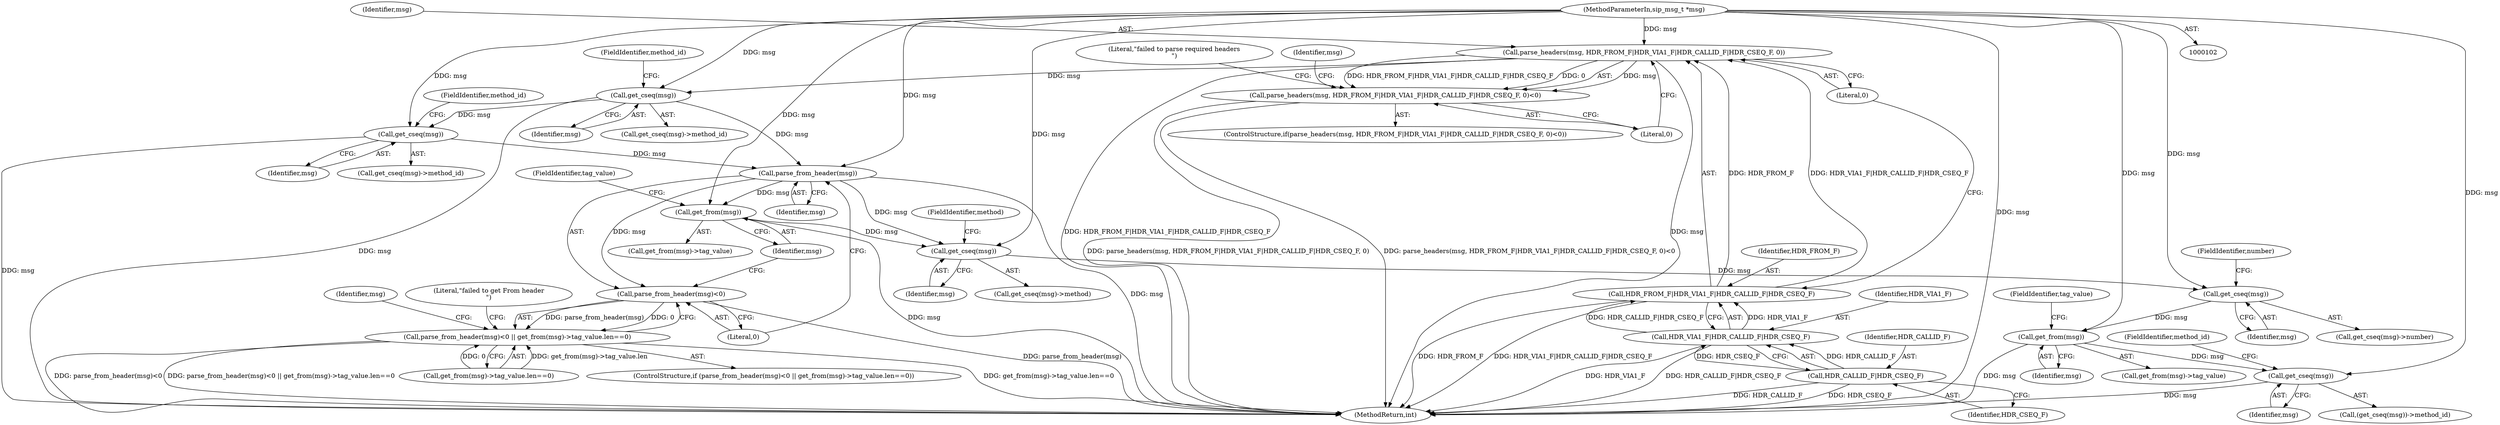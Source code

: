 digraph "0_kamailio_e1d8008a09d9390ebaf698abe8909e10dfec4097@pointer" {
"1000153" [label="(Call,parse_headers(msg, HDR_FROM_F|HDR_VIA1_F|HDR_CALLID_F|HDR_CSEQ_F, 0))"];
"1000103" [label="(MethodParameterIn,sip_msg_t *msg)"];
"1000155" [label="(Call,HDR_FROM_F|HDR_VIA1_F|HDR_CALLID_F|HDR_CSEQ_F)"];
"1000157" [label="(Call,HDR_VIA1_F|HDR_CALLID_F|HDR_CSEQ_F)"];
"1000159" [label="(Call,HDR_CALLID_F|HDR_CSEQ_F)"];
"1000152" [label="(Call,parse_headers(msg, HDR_FROM_F|HDR_VIA1_F|HDR_CALLID_F|HDR_CSEQ_F, 0)<0)"];
"1000194" [label="(Call,get_cseq(msg))"];
"1000200" [label="(Call,get_cseq(msg))"];
"1000225" [label="(Call,parse_from_header(msg))"];
"1000224" [label="(Call,parse_from_header(msg)<0)"];
"1000223" [label="(Call,parse_from_header(msg)<0 || get_from(msg)->tag_value.len==0)"];
"1000231" [label="(Call,get_from(msg))"];
"1000284" [label="(Call,get_cseq(msg))"];
"1000293" [label="(Call,get_cseq(msg))"];
"1000302" [label="(Call,get_from(msg))"];
"1000473" [label="(Call,get_cseq(msg))"];
"1000157" [label="(Call,HDR_VIA1_F|HDR_CALLID_F|HDR_CSEQ_F)"];
"1000201" [label="(Identifier,msg)"];
"1000232" [label="(Identifier,msg)"];
"1000160" [label="(Identifier,HDR_CALLID_F)"];
"1000166" [label="(Literal,\"failed to parse required headers\n\")"];
"1000286" [label="(FieldIdentifier,method)"];
"1000292" [label="(Call,get_cseq(msg)->number)"];
"1000151" [label="(ControlStructure,if(parse_headers(msg, HDR_FROM_F|HDR_VIA1_F|HDR_CALLID_F|HDR_CSEQ_F, 0)<0))"];
"1000224" [label="(Call,parse_from_header(msg)<0)"];
"1000227" [label="(Literal,0)"];
"1000228" [label="(Call,get_from(msg)->tag_value.len==0)"];
"1000226" [label="(Identifier,msg)"];
"1000472" [label="(Call,(get_cseq(msg))->method_id)"];
"1000303" [label="(Identifier,msg)"];
"1000285" [label="(Identifier,msg)"];
"1000304" [label="(FieldIdentifier,tag_value)"];
"1000193" [label="(Call,get_cseq(msg)->method_id)"];
"1000283" [label="(Call,get_cseq(msg)->method)"];
"1000174" [label="(Identifier,msg)"];
"1000161" [label="(Identifier,HDR_CSEQ_F)"];
"1000246" [label="(Identifier,msg)"];
"1000230" [label="(Call,get_from(msg)->tag_value)"];
"1000475" [label="(FieldIdentifier,method_id)"];
"1000199" [label="(Call,get_cseq(msg)->method_id)"];
"1001048" [label="(MethodReturn,int)"];
"1000196" [label="(FieldIdentifier,method_id)"];
"1000225" [label="(Call,parse_from_header(msg))"];
"1000295" [label="(FieldIdentifier,number)"];
"1000200" [label="(Call,get_cseq(msg))"];
"1000195" [label="(Identifier,msg)"];
"1000163" [label="(Literal,0)"];
"1000231" [label="(Call,get_from(msg))"];
"1000103" [label="(MethodParameterIn,sip_msg_t *msg)"];
"1000159" [label="(Call,HDR_CALLID_F|HDR_CSEQ_F)"];
"1000152" [label="(Call,parse_headers(msg, HDR_FROM_F|HDR_VIA1_F|HDR_CALLID_F|HDR_CSEQ_F, 0)<0)"];
"1000156" [label="(Identifier,HDR_FROM_F)"];
"1000473" [label="(Call,get_cseq(msg))"];
"1000302" [label="(Call,get_from(msg))"];
"1000293" [label="(Call,get_cseq(msg))"];
"1000301" [label="(Call,get_from(msg)->tag_value)"];
"1000194" [label="(Call,get_cseq(msg))"];
"1000238" [label="(Literal,\"failed to get From header\n\")"];
"1000158" [label="(Identifier,HDR_VIA1_F)"];
"1000474" [label="(Identifier,msg)"];
"1000222" [label="(ControlStructure,if (parse_from_header(msg)<0 || get_from(msg)->tag_value.len==0))"];
"1000202" [label="(FieldIdentifier,method_id)"];
"1000153" [label="(Call,parse_headers(msg, HDR_FROM_F|HDR_VIA1_F|HDR_CALLID_F|HDR_CSEQ_F, 0))"];
"1000223" [label="(Call,parse_from_header(msg)<0 || get_from(msg)->tag_value.len==0)"];
"1000155" [label="(Call,HDR_FROM_F|HDR_VIA1_F|HDR_CALLID_F|HDR_CSEQ_F)"];
"1000162" [label="(Literal,0)"];
"1000294" [label="(Identifier,msg)"];
"1000154" [label="(Identifier,msg)"];
"1000284" [label="(Call,get_cseq(msg))"];
"1000233" [label="(FieldIdentifier,tag_value)"];
"1000153" -> "1000152"  [label="AST: "];
"1000153" -> "1000162"  [label="CFG: "];
"1000154" -> "1000153"  [label="AST: "];
"1000155" -> "1000153"  [label="AST: "];
"1000162" -> "1000153"  [label="AST: "];
"1000163" -> "1000153"  [label="CFG: "];
"1000153" -> "1001048"  [label="DDG: HDR_FROM_F|HDR_VIA1_F|HDR_CALLID_F|HDR_CSEQ_F"];
"1000153" -> "1001048"  [label="DDG: msg"];
"1000153" -> "1000152"  [label="DDG: msg"];
"1000153" -> "1000152"  [label="DDG: HDR_FROM_F|HDR_VIA1_F|HDR_CALLID_F|HDR_CSEQ_F"];
"1000153" -> "1000152"  [label="DDG: 0"];
"1000103" -> "1000153"  [label="DDG: msg"];
"1000155" -> "1000153"  [label="DDG: HDR_FROM_F"];
"1000155" -> "1000153"  [label="DDG: HDR_VIA1_F|HDR_CALLID_F|HDR_CSEQ_F"];
"1000153" -> "1000194"  [label="DDG: msg"];
"1000103" -> "1000102"  [label="AST: "];
"1000103" -> "1001048"  [label="DDG: msg"];
"1000103" -> "1000194"  [label="DDG: msg"];
"1000103" -> "1000200"  [label="DDG: msg"];
"1000103" -> "1000225"  [label="DDG: msg"];
"1000103" -> "1000231"  [label="DDG: msg"];
"1000103" -> "1000284"  [label="DDG: msg"];
"1000103" -> "1000293"  [label="DDG: msg"];
"1000103" -> "1000302"  [label="DDG: msg"];
"1000103" -> "1000473"  [label="DDG: msg"];
"1000155" -> "1000157"  [label="CFG: "];
"1000156" -> "1000155"  [label="AST: "];
"1000157" -> "1000155"  [label="AST: "];
"1000162" -> "1000155"  [label="CFG: "];
"1000155" -> "1001048"  [label="DDG: HDR_VIA1_F|HDR_CALLID_F|HDR_CSEQ_F"];
"1000155" -> "1001048"  [label="DDG: HDR_FROM_F"];
"1000157" -> "1000155"  [label="DDG: HDR_VIA1_F"];
"1000157" -> "1000155"  [label="DDG: HDR_CALLID_F|HDR_CSEQ_F"];
"1000157" -> "1000159"  [label="CFG: "];
"1000158" -> "1000157"  [label="AST: "];
"1000159" -> "1000157"  [label="AST: "];
"1000157" -> "1001048"  [label="DDG: HDR_CALLID_F|HDR_CSEQ_F"];
"1000157" -> "1001048"  [label="DDG: HDR_VIA1_F"];
"1000159" -> "1000157"  [label="DDG: HDR_CALLID_F"];
"1000159" -> "1000157"  [label="DDG: HDR_CSEQ_F"];
"1000159" -> "1000161"  [label="CFG: "];
"1000160" -> "1000159"  [label="AST: "];
"1000161" -> "1000159"  [label="AST: "];
"1000159" -> "1001048"  [label="DDG: HDR_CALLID_F"];
"1000159" -> "1001048"  [label="DDG: HDR_CSEQ_F"];
"1000152" -> "1000151"  [label="AST: "];
"1000152" -> "1000163"  [label="CFG: "];
"1000163" -> "1000152"  [label="AST: "];
"1000166" -> "1000152"  [label="CFG: "];
"1000174" -> "1000152"  [label="CFG: "];
"1000152" -> "1001048"  [label="DDG: parse_headers(msg, HDR_FROM_F|HDR_VIA1_F|HDR_CALLID_F|HDR_CSEQ_F, 0)<0"];
"1000152" -> "1001048"  [label="DDG: parse_headers(msg, HDR_FROM_F|HDR_VIA1_F|HDR_CALLID_F|HDR_CSEQ_F, 0)"];
"1000194" -> "1000193"  [label="AST: "];
"1000194" -> "1000195"  [label="CFG: "];
"1000195" -> "1000194"  [label="AST: "];
"1000196" -> "1000194"  [label="CFG: "];
"1000194" -> "1001048"  [label="DDG: msg"];
"1000194" -> "1000200"  [label="DDG: msg"];
"1000194" -> "1000225"  [label="DDG: msg"];
"1000200" -> "1000199"  [label="AST: "];
"1000200" -> "1000201"  [label="CFG: "];
"1000201" -> "1000200"  [label="AST: "];
"1000202" -> "1000200"  [label="CFG: "];
"1000200" -> "1001048"  [label="DDG: msg"];
"1000200" -> "1000225"  [label="DDG: msg"];
"1000225" -> "1000224"  [label="AST: "];
"1000225" -> "1000226"  [label="CFG: "];
"1000226" -> "1000225"  [label="AST: "];
"1000227" -> "1000225"  [label="CFG: "];
"1000225" -> "1001048"  [label="DDG: msg"];
"1000225" -> "1000224"  [label="DDG: msg"];
"1000225" -> "1000231"  [label="DDG: msg"];
"1000225" -> "1000284"  [label="DDG: msg"];
"1000224" -> "1000223"  [label="AST: "];
"1000224" -> "1000227"  [label="CFG: "];
"1000227" -> "1000224"  [label="AST: "];
"1000232" -> "1000224"  [label="CFG: "];
"1000223" -> "1000224"  [label="CFG: "];
"1000224" -> "1001048"  [label="DDG: parse_from_header(msg)"];
"1000224" -> "1000223"  [label="DDG: parse_from_header(msg)"];
"1000224" -> "1000223"  [label="DDG: 0"];
"1000223" -> "1000222"  [label="AST: "];
"1000223" -> "1000228"  [label="CFG: "];
"1000228" -> "1000223"  [label="AST: "];
"1000238" -> "1000223"  [label="CFG: "];
"1000246" -> "1000223"  [label="CFG: "];
"1000223" -> "1001048"  [label="DDG: parse_from_header(msg)<0 || get_from(msg)->tag_value.len==0"];
"1000223" -> "1001048"  [label="DDG: get_from(msg)->tag_value.len==0"];
"1000223" -> "1001048"  [label="DDG: parse_from_header(msg)<0"];
"1000228" -> "1000223"  [label="DDG: get_from(msg)->tag_value.len"];
"1000228" -> "1000223"  [label="DDG: 0"];
"1000231" -> "1000230"  [label="AST: "];
"1000231" -> "1000232"  [label="CFG: "];
"1000232" -> "1000231"  [label="AST: "];
"1000233" -> "1000231"  [label="CFG: "];
"1000231" -> "1001048"  [label="DDG: msg"];
"1000231" -> "1000284"  [label="DDG: msg"];
"1000284" -> "1000283"  [label="AST: "];
"1000284" -> "1000285"  [label="CFG: "];
"1000285" -> "1000284"  [label="AST: "];
"1000286" -> "1000284"  [label="CFG: "];
"1000284" -> "1000293"  [label="DDG: msg"];
"1000293" -> "1000292"  [label="AST: "];
"1000293" -> "1000294"  [label="CFG: "];
"1000294" -> "1000293"  [label="AST: "];
"1000295" -> "1000293"  [label="CFG: "];
"1000293" -> "1000302"  [label="DDG: msg"];
"1000302" -> "1000301"  [label="AST: "];
"1000302" -> "1000303"  [label="CFG: "];
"1000303" -> "1000302"  [label="AST: "];
"1000304" -> "1000302"  [label="CFG: "];
"1000302" -> "1001048"  [label="DDG: msg"];
"1000302" -> "1000473"  [label="DDG: msg"];
"1000473" -> "1000472"  [label="AST: "];
"1000473" -> "1000474"  [label="CFG: "];
"1000474" -> "1000473"  [label="AST: "];
"1000475" -> "1000473"  [label="CFG: "];
"1000473" -> "1001048"  [label="DDG: msg"];
}
